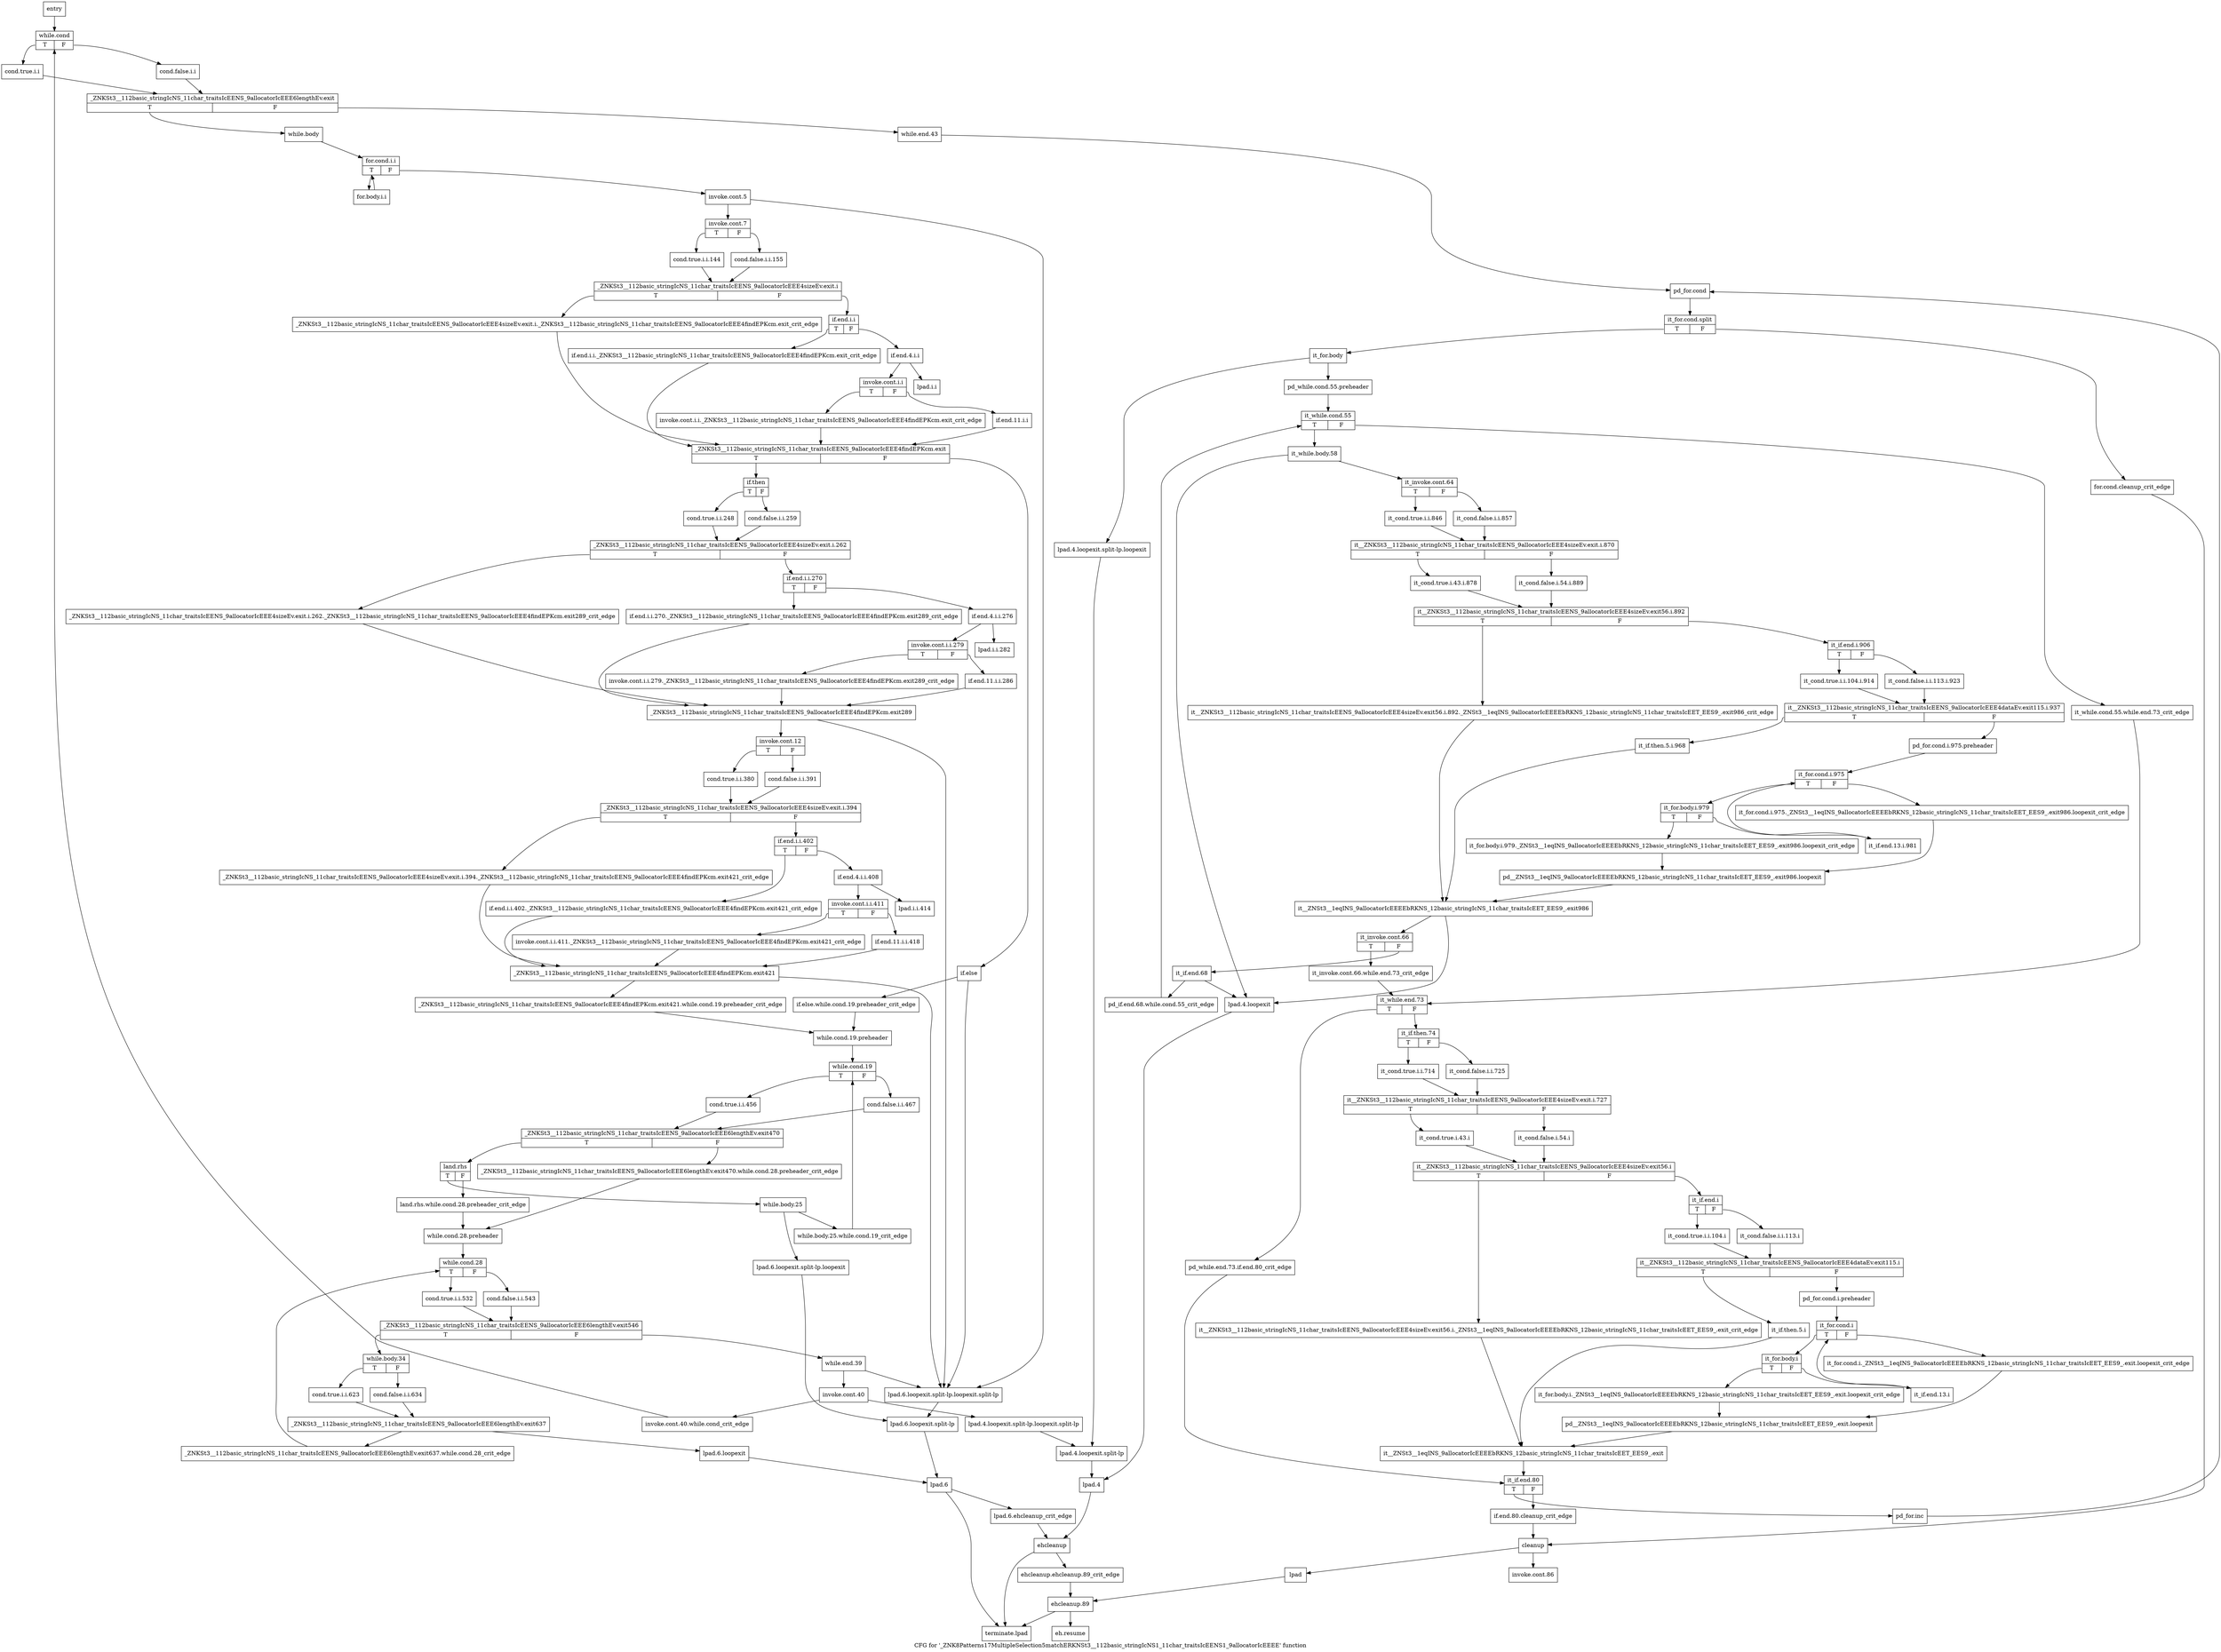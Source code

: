 digraph "CFG for '_ZNK8Patterns17MultipleSelection5matchERKNSt3__112basic_stringIcNS1_11char_traitsIcEENS1_9allocatorIcEEEE' function" {
	label="CFG for '_ZNK8Patterns17MultipleSelection5matchERKNSt3__112basic_stringIcNS1_11char_traitsIcEENS1_9allocatorIcEEEE' function";

	Node0x69141c0 [shape=record,label="{entry}"];
	Node0x69141c0 -> Node0x6914660;
	Node0x6914660 [shape=record,label="{while.cond|{<s0>T|<s1>F}}"];
	Node0x6914660:s0 -> Node0x6905fb0;
	Node0x6914660:s1 -> Node0x6906000;
	Node0x6905fb0 [shape=record,label="{cond.true.i.i}"];
	Node0x6905fb0 -> Node0x6906050;
	Node0x6906000 [shape=record,label="{cond.false.i.i}"];
	Node0x6906000 -> Node0x6906050;
	Node0x6906050 [shape=record,label="{_ZNKSt3__112basic_stringIcNS_11char_traitsIcEENS_9allocatorIcEEE6lengthEv.exit|{<s0>T|<s1>F}}"];
	Node0x6906050:s0 -> Node0x69060a0;
	Node0x6906050:s1 -> Node0x691b9a0;
	Node0x69060a0 [shape=record,label="{while.body}"];
	Node0x69060a0 -> Node0x69060f0;
	Node0x69060f0 [shape=record,label="{for.cond.i.i|{<s0>T|<s1>F}}"];
	Node0x69060f0:s0 -> Node0x6906140;
	Node0x69060f0:s1 -> Node0x6906190;
	Node0x6906140 [shape=record,label="{for.body.i.i}"];
	Node0x6906140 -> Node0x69060f0;
	Node0x6906190 [shape=record,label="{invoke.cont.5}"];
	Node0x6906190 -> Node0x69061e0;
	Node0x6906190 -> Node0x691b090;
	Node0x69061e0 [shape=record,label="{invoke.cont.7|{<s0>T|<s1>F}}"];
	Node0x69061e0:s0 -> Node0x6915490;
	Node0x69061e0:s1 -> Node0x69154e0;
	Node0x6915490 [shape=record,label="{cond.true.i.i.144}"];
	Node0x6915490 -> Node0x6915530;
	Node0x69154e0 [shape=record,label="{cond.false.i.i.155}"];
	Node0x69154e0 -> Node0x6915530;
	Node0x6915530 [shape=record,label="{_ZNKSt3__112basic_stringIcNS_11char_traitsIcEENS_9allocatorIcEEE4sizeEv.exit.i|{<s0>T|<s1>F}}"];
	Node0x6915530:s0 -> Node0x6915580;
	Node0x6915530:s1 -> Node0x69155d0;
	Node0x6915580 [shape=record,label="{_ZNKSt3__112basic_stringIcNS_11char_traitsIcEENS_9allocatorIcEEE4sizeEv.exit.i._ZNKSt3__112basic_stringIcNS_11char_traitsIcEENS_9allocatorIcEEE4findEPKcm.exit_crit_edge}"];
	Node0x6915580 -> Node0x691a550;
	Node0x69155d0 [shape=record,label="{if.end.i.i|{<s0>T|<s1>F}}"];
	Node0x69155d0:s0 -> Node0x6915620;
	Node0x69155d0:s1 -> Node0x6915670;
	Node0x6915620 [shape=record,label="{if.end.i.i._ZNKSt3__112basic_stringIcNS_11char_traitsIcEENS_9allocatorIcEEE4findEPKcm.exit_crit_edge}"];
	Node0x6915620 -> Node0x691a550;
	Node0x6915670 [shape=record,label="{if.end.4.i.i}"];
	Node0x6915670 -> Node0x69156c0;
	Node0x6915670 -> Node0x6915760;
	Node0x69156c0 [shape=record,label="{invoke.cont.i.i|{<s0>T|<s1>F}}"];
	Node0x69156c0:s0 -> Node0x6915710;
	Node0x69156c0:s1 -> Node0x691a500;
	Node0x6915710 [shape=record,label="{invoke.cont.i.i._ZNKSt3__112basic_stringIcNS_11char_traitsIcEENS_9allocatorIcEEE4findEPKcm.exit_crit_edge}"];
	Node0x6915710 -> Node0x691a550;
	Node0x6915760 [shape=record,label="{lpad.i.i}"];
	Node0x691a500 [shape=record,label="{if.end.11.i.i}"];
	Node0x691a500 -> Node0x691a550;
	Node0x691a550 [shape=record,label="{_ZNKSt3__112basic_stringIcNS_11char_traitsIcEENS_9allocatorIcEEE4findEPKcm.exit|{<s0>T|<s1>F}}"];
	Node0x691a550:s0 -> Node0x691a5a0;
	Node0x691a550:s1 -> Node0x691b1d0;
	Node0x691a5a0 [shape=record,label="{if.then|{<s0>T|<s1>F}}"];
	Node0x691a5a0:s0 -> Node0x691a5f0;
	Node0x691a5a0:s1 -> Node0x691a640;
	Node0x691a5f0 [shape=record,label="{cond.true.i.i.248}"];
	Node0x691a5f0 -> Node0x691a690;
	Node0x691a640 [shape=record,label="{cond.false.i.i.259}"];
	Node0x691a640 -> Node0x691a690;
	Node0x691a690 [shape=record,label="{_ZNKSt3__112basic_stringIcNS_11char_traitsIcEENS_9allocatorIcEEE4sizeEv.exit.i.262|{<s0>T|<s1>F}}"];
	Node0x691a690:s0 -> Node0x691a6e0;
	Node0x691a690:s1 -> Node0x691a730;
	Node0x691a6e0 [shape=record,label="{_ZNKSt3__112basic_stringIcNS_11char_traitsIcEENS_9allocatorIcEEE4sizeEv.exit.i.262._ZNKSt3__112basic_stringIcNS_11char_traitsIcEENS_9allocatorIcEEE4findEPKcm.exit289_crit_edge}"];
	Node0x691a6e0 -> Node0x691a960;
	Node0x691a730 [shape=record,label="{if.end.i.i.270|{<s0>T|<s1>F}}"];
	Node0x691a730:s0 -> Node0x691a780;
	Node0x691a730:s1 -> Node0x691a7d0;
	Node0x691a780 [shape=record,label="{if.end.i.i.270._ZNKSt3__112basic_stringIcNS_11char_traitsIcEENS_9allocatorIcEEE4findEPKcm.exit289_crit_edge}"];
	Node0x691a780 -> Node0x691a960;
	Node0x691a7d0 [shape=record,label="{if.end.4.i.i.276}"];
	Node0x691a7d0 -> Node0x691a820;
	Node0x691a7d0 -> Node0x691a8c0;
	Node0x691a820 [shape=record,label="{invoke.cont.i.i.279|{<s0>T|<s1>F}}"];
	Node0x691a820:s0 -> Node0x691a870;
	Node0x691a820:s1 -> Node0x691a910;
	Node0x691a870 [shape=record,label="{invoke.cont.i.i.279._ZNKSt3__112basic_stringIcNS_11char_traitsIcEENS_9allocatorIcEEE4findEPKcm.exit289_crit_edge}"];
	Node0x691a870 -> Node0x691a960;
	Node0x691a8c0 [shape=record,label="{lpad.i.i.282}"];
	Node0x691a910 [shape=record,label="{if.end.11.i.i.286}"];
	Node0x691a910 -> Node0x691a960;
	Node0x691a960 [shape=record,label="{_ZNKSt3__112basic_stringIcNS_11char_traitsIcEENS_9allocatorIcEEE4findEPKcm.exit289}"];
	Node0x691a960 -> Node0x691a9b0;
	Node0x691a960 -> Node0x691b090;
	Node0x691a9b0 [shape=record,label="{invoke.cont.12|{<s0>T|<s1>F}}"];
	Node0x691a9b0:s0 -> Node0x691aa00;
	Node0x691a9b0:s1 -> Node0x691aa50;
	Node0x691aa00 [shape=record,label="{cond.true.i.i.380}"];
	Node0x691aa00 -> Node0x691aaa0;
	Node0x691aa50 [shape=record,label="{cond.false.i.i.391}"];
	Node0x691aa50 -> Node0x691aaa0;
	Node0x691aaa0 [shape=record,label="{_ZNKSt3__112basic_stringIcNS_11char_traitsIcEENS_9allocatorIcEEE4sizeEv.exit.i.394|{<s0>T|<s1>F}}"];
	Node0x691aaa0:s0 -> Node0x691aaf0;
	Node0x691aaa0:s1 -> Node0x691ab40;
	Node0x691aaf0 [shape=record,label="{_ZNKSt3__112basic_stringIcNS_11char_traitsIcEENS_9allocatorIcEEE4sizeEv.exit.i.394._ZNKSt3__112basic_stringIcNS_11char_traitsIcEENS_9allocatorIcEEE4findEPKcm.exit421_crit_edge}"];
	Node0x691aaf0 -> Node0x691ad70;
	Node0x691ab40 [shape=record,label="{if.end.i.i.402|{<s0>T|<s1>F}}"];
	Node0x691ab40:s0 -> Node0x691ab90;
	Node0x691ab40:s1 -> Node0x691abe0;
	Node0x691ab90 [shape=record,label="{if.end.i.i.402._ZNKSt3__112basic_stringIcNS_11char_traitsIcEENS_9allocatorIcEEE4findEPKcm.exit421_crit_edge}"];
	Node0x691ab90 -> Node0x691ad70;
	Node0x691abe0 [shape=record,label="{if.end.4.i.i.408}"];
	Node0x691abe0 -> Node0x691ac30;
	Node0x691abe0 -> Node0x691acd0;
	Node0x691ac30 [shape=record,label="{invoke.cont.i.i.411|{<s0>T|<s1>F}}"];
	Node0x691ac30:s0 -> Node0x691ac80;
	Node0x691ac30:s1 -> Node0x691ad20;
	Node0x691ac80 [shape=record,label="{invoke.cont.i.i.411._ZNKSt3__112basic_stringIcNS_11char_traitsIcEENS_9allocatorIcEEE4findEPKcm.exit421_crit_edge}"];
	Node0x691ac80 -> Node0x691ad70;
	Node0x691acd0 [shape=record,label="{lpad.i.i.414}"];
	Node0x691ad20 [shape=record,label="{if.end.11.i.i.418}"];
	Node0x691ad20 -> Node0x691ad70;
	Node0x691ad70 [shape=record,label="{_ZNKSt3__112basic_stringIcNS_11char_traitsIcEENS_9allocatorIcEEE4findEPKcm.exit421}"];
	Node0x691ad70 -> Node0x691adc0;
	Node0x691ad70 -> Node0x691b090;
	Node0x691adc0 [shape=record,label="{_ZNKSt3__112basic_stringIcNS_11char_traitsIcEENS_9allocatorIcEEE4findEPKcm.exit421.while.cond.19.preheader_crit_edge}"];
	Node0x691adc0 -> Node0x691b270;
	Node0x691ae10 [shape=record,label="{lpad}"];
	Node0x691ae10 -> Node0x691cd50;
	Node0x691ae60 [shape=record,label="{lpad.4.loopexit}"];
	Node0x691ae60 -> Node0x691afa0;
	Node0x691aeb0 [shape=record,label="{lpad.4.loopexit.split-lp.loopexit}"];
	Node0x691aeb0 -> Node0x691af50;
	Node0x691af00 [shape=record,label="{lpad.4.loopexit.split-lp.loopexit.split-lp}"];
	Node0x691af00 -> Node0x691af50;
	Node0x691af50 [shape=record,label="{lpad.4.loopexit.split-lp}"];
	Node0x691af50 -> Node0x691afa0;
	Node0x691afa0 [shape=record,label="{lpad.4}"];
	Node0x691afa0 -> Node0x691ccb0;
	Node0x691aff0 [shape=record,label="{lpad.6.loopexit}"];
	Node0x691aff0 -> Node0x691b130;
	Node0x691b040 [shape=record,label="{lpad.6.loopexit.split-lp.loopexit}"];
	Node0x691b040 -> Node0x691b0e0;
	Node0x691b090 [shape=record,label="{lpad.6.loopexit.split-lp.loopexit.split-lp}"];
	Node0x691b090 -> Node0x691b0e0;
	Node0x691b0e0 [shape=record,label="{lpad.6.loopexit.split-lp}"];
	Node0x691b0e0 -> Node0x691b130;
	Node0x691b130 [shape=record,label="{lpad.6}"];
	Node0x691b130 -> Node0x691b180;
	Node0x691b130 -> Node0x691cdf0;
	Node0x691b180 [shape=record,label="{lpad.6.ehcleanup_crit_edge}"];
	Node0x691b180 -> Node0x691ccb0;
	Node0x691b1d0 [shape=record,label="{if.else}"];
	Node0x691b1d0 -> Node0x691b220;
	Node0x691b1d0 -> Node0x691b090;
	Node0x691b220 [shape=record,label="{if.else.while.cond.19.preheader_crit_edge}"];
	Node0x691b220 -> Node0x691b270;
	Node0x691b270 [shape=record,label="{while.cond.19.preheader}"];
	Node0x691b270 -> Node0x691b2c0;
	Node0x691b2c0 [shape=record,label="{while.cond.19|{<s0>T|<s1>F}}"];
	Node0x691b2c0:s0 -> Node0x691b310;
	Node0x691b2c0:s1 -> Node0x691b360;
	Node0x691b310 [shape=record,label="{cond.true.i.i.456}"];
	Node0x691b310 -> Node0x691b3b0;
	Node0x691b360 [shape=record,label="{cond.false.i.i.467}"];
	Node0x691b360 -> Node0x691b3b0;
	Node0x691b3b0 [shape=record,label="{_ZNKSt3__112basic_stringIcNS_11char_traitsIcEENS_9allocatorIcEEE6lengthEv.exit470|{<s0>T|<s1>F}}"];
	Node0x691b3b0:s0 -> Node0x691b450;
	Node0x691b3b0:s1 -> Node0x691b400;
	Node0x691b400 [shape=record,label="{_ZNKSt3__112basic_stringIcNS_11char_traitsIcEENS_9allocatorIcEEE6lengthEv.exit470.while.cond.28.preheader_crit_edge}"];
	Node0x691b400 -> Node0x691b4f0;
	Node0x691b450 [shape=record,label="{land.rhs|{<s0>T|<s1>F}}"];
	Node0x691b450:s0 -> Node0x691b540;
	Node0x691b450:s1 -> Node0x691b4a0;
	Node0x691b4a0 [shape=record,label="{land.rhs.while.cond.28.preheader_crit_edge}"];
	Node0x691b4a0 -> Node0x691b4f0;
	Node0x691b4f0 [shape=record,label="{while.cond.28.preheader}"];
	Node0x691b4f0 -> Node0x691b5e0;
	Node0x691b540 [shape=record,label="{while.body.25}"];
	Node0x691b540 -> Node0x691b590;
	Node0x691b540 -> Node0x691b040;
	Node0x691b590 [shape=record,label="{while.body.25.while.cond.19_crit_edge}"];
	Node0x691b590 -> Node0x691b2c0;
	Node0x691b5e0 [shape=record,label="{while.cond.28|{<s0>T|<s1>F}}"];
	Node0x691b5e0:s0 -> Node0x691b630;
	Node0x691b5e0:s1 -> Node0x691b680;
	Node0x691b630 [shape=record,label="{cond.true.i.i.532}"];
	Node0x691b630 -> Node0x691b6d0;
	Node0x691b680 [shape=record,label="{cond.false.i.i.543}"];
	Node0x691b680 -> Node0x691b6d0;
	Node0x691b6d0 [shape=record,label="{_ZNKSt3__112basic_stringIcNS_11char_traitsIcEENS_9allocatorIcEEE6lengthEv.exit546|{<s0>T|<s1>F}}"];
	Node0x691b6d0:s0 -> Node0x691b720;
	Node0x691b6d0:s1 -> Node0x691b8b0;
	Node0x691b720 [shape=record,label="{while.body.34|{<s0>T|<s1>F}}"];
	Node0x691b720:s0 -> Node0x691b770;
	Node0x691b720:s1 -> Node0x691b7c0;
	Node0x691b770 [shape=record,label="{cond.true.i.i.623}"];
	Node0x691b770 -> Node0x691b810;
	Node0x691b7c0 [shape=record,label="{cond.false.i.i.634}"];
	Node0x691b7c0 -> Node0x691b810;
	Node0x691b810 [shape=record,label="{_ZNKSt3__112basic_stringIcNS_11char_traitsIcEENS_9allocatorIcEEE6lengthEv.exit637}"];
	Node0x691b810 -> Node0x691b860;
	Node0x691b810 -> Node0x691aff0;
	Node0x691b860 [shape=record,label="{_ZNKSt3__112basic_stringIcNS_11char_traitsIcEENS_9allocatorIcEEE6lengthEv.exit637.while.cond.28_crit_edge}"];
	Node0x691b860 -> Node0x691b5e0;
	Node0x691b8b0 [shape=record,label="{while.end.39}"];
	Node0x691b8b0 -> Node0x691b900;
	Node0x691b8b0 -> Node0x691b090;
	Node0x691b900 [shape=record,label="{invoke.cont.40}"];
	Node0x691b900 -> Node0x691b950;
	Node0x691b900 -> Node0x691af00;
	Node0x691b950 [shape=record,label="{invoke.cont.40.while.cond_crit_edge}"];
	Node0x691b950 -> Node0x6914660;
	Node0x691b9a0 [shape=record,label="{while.end.43}"];
	Node0x691b9a0 -> Node0x691b9f0;
	Node0x691b9f0 [shape=record,label="{pd_for.cond}"];
	Node0x691b9f0 -> Node0xaeca630;
	Node0xaeca630 [shape=record,label="{it_for.cond.split|{<s0>T|<s1>F}}"];
	Node0xaeca630:s0 -> Node0x691ba90;
	Node0xaeca630:s1 -> Node0x691ba40;
	Node0x691ba40 [shape=record,label="{for.cond.cleanup_crit_edge}"];
	Node0x691ba40 -> Node0x691cc10;
	Node0x691ba90 [shape=record,label="{it_for.body}"];
	Node0x691ba90 -> Node0x691bae0;
	Node0x691ba90 -> Node0x691aeb0;
	Node0x691bae0 [shape=record,label="{pd_while.cond.55.preheader}"];
	Node0x691bae0 -> Node0x691bb30;
	Node0x691bb30 [shape=record,label="{it_while.cond.55|{<s0>T|<s1>F}}"];
	Node0x691bb30:s0 -> Node0x691bbd0;
	Node0x691bb30:s1 -> Node0x691bb80;
	Node0x691bb80 [shape=record,label="{it_while.cond.55.while.end.73_crit_edge}"];
	Node0x691bb80 -> Node0x691c3f0;
	Node0x691bbd0 [shape=record,label="{it_while.body.58}"];
	Node0x691bbd0 -> Node0x691bc20;
	Node0x691bbd0 -> Node0x691ae60;
	Node0x691bc20 [shape=record,label="{it_invoke.cont.64|{<s0>T|<s1>F}}"];
	Node0x691bc20:s0 -> Node0x691bc70;
	Node0x691bc20:s1 -> Node0x691bcc0;
	Node0x691bc70 [shape=record,label="{it_cond.true.i.i.846}"];
	Node0x691bc70 -> Node0x691bd10;
	Node0x691bcc0 [shape=record,label="{it_cond.false.i.i.857}"];
	Node0x691bcc0 -> Node0x691bd10;
	Node0x691bd10 [shape=record,label="{it__ZNKSt3__112basic_stringIcNS_11char_traitsIcEENS_9allocatorIcEEE4sizeEv.exit.i.870|{<s0>T|<s1>F}}"];
	Node0x691bd10:s0 -> Node0x691bd60;
	Node0x691bd10:s1 -> Node0x691bdb0;
	Node0x691bd60 [shape=record,label="{it_cond.true.i.43.i.878}"];
	Node0x691bd60 -> Node0x691be00;
	Node0x691bdb0 [shape=record,label="{it_cond.false.i.54.i.889}"];
	Node0x691bdb0 -> Node0x691be00;
	Node0x691be00 [shape=record,label="{it__ZNKSt3__112basic_stringIcNS_11char_traitsIcEENS_9allocatorIcEEE4sizeEv.exit56.i.892|{<s0>T|<s1>F}}"];
	Node0x691be00:s0 -> Node0x691be50;
	Node0x691be00:s1 -> Node0x691bea0;
	Node0x691be50 [shape=record,label="{it__ZNKSt3__112basic_stringIcNS_11char_traitsIcEENS_9allocatorIcEEE4sizeEv.exit56.i.892._ZNSt3__1eqINS_9allocatorIcEEEEbRKNS_12basic_stringIcNS_11char_traitsIcEET_EES9_.exit986_crit_edge}"];
	Node0x691be50 -> Node0x691c260;
	Node0x691bea0 [shape=record,label="{it_if.end.i.906|{<s0>T|<s1>F}}"];
	Node0x691bea0:s0 -> Node0x691bef0;
	Node0x691bea0:s1 -> Node0x691bf40;
	Node0x691bef0 [shape=record,label="{it_cond.true.i.i.104.i.914}"];
	Node0x691bef0 -> Node0x691bf90;
	Node0x691bf40 [shape=record,label="{it_cond.false.i.i.113.i.923}"];
	Node0x691bf40 -> Node0x691bf90;
	Node0x691bf90 [shape=record,label="{it__ZNKSt3__112basic_stringIcNS_11char_traitsIcEENS_9allocatorIcEEE4dataEv.exit115.i.937|{<s0>T|<s1>F}}"];
	Node0x691bf90:s0 -> Node0x691c030;
	Node0x691bf90:s1 -> Node0x691bfe0;
	Node0x691bfe0 [shape=record,label="{pd_for.cond.i.975.preheader}"];
	Node0x691bfe0 -> Node0x691c080;
	Node0x691c030 [shape=record,label="{it_if.then.5.i.968}"];
	Node0x691c030 -> Node0x691c260;
	Node0x691c080 [shape=record,label="{it_for.cond.i.975|{<s0>T|<s1>F}}"];
	Node0x691c080:s0 -> Node0x691c120;
	Node0x691c080:s1 -> Node0x691c0d0;
	Node0x691c0d0 [shape=record,label="{it_for.cond.i.975._ZNSt3__1eqINS_9allocatorIcEEEEbRKNS_12basic_stringIcNS_11char_traitsIcEET_EES9_.exit986.loopexit_crit_edge}"];
	Node0x691c0d0 -> Node0x691c210;
	Node0x691c120 [shape=record,label="{it_for.body.i.979|{<s0>T|<s1>F}}"];
	Node0x691c120:s0 -> Node0x691c170;
	Node0x691c120:s1 -> Node0x691c1c0;
	Node0x691c170 [shape=record,label="{it_for.body.i.979._ZNSt3__1eqINS_9allocatorIcEEEEbRKNS_12basic_stringIcNS_11char_traitsIcEET_EES9_.exit986.loopexit_crit_edge}"];
	Node0x691c170 -> Node0x691c210;
	Node0x691c1c0 [shape=record,label="{it_if.end.13.i.981}"];
	Node0x691c1c0 -> Node0x691c080;
	Node0x691c210 [shape=record,label="{pd__ZNSt3__1eqINS_9allocatorIcEEEEbRKNS_12basic_stringIcNS_11char_traitsIcEET_EES9_.exit986.loopexit}"];
	Node0x691c210 -> Node0x691c260;
	Node0x691c260 [shape=record,label="{it__ZNSt3__1eqINS_9allocatorIcEEEEbRKNS_12basic_stringIcNS_11char_traitsIcEET_EES9_.exit986}"];
	Node0x691c260 -> Node0x691c2b0;
	Node0x691c260 -> Node0x691ae60;
	Node0x691c2b0 [shape=record,label="{it_invoke.cont.66|{<s0>T|<s1>F}}"];
	Node0x691c2b0:s0 -> Node0x691c300;
	Node0x691c2b0:s1 -> Node0x691c350;
	Node0x691c300 [shape=record,label="{it_invoke.cont.66.while.end.73_crit_edge}"];
	Node0x691c300 -> Node0x691c3f0;
	Node0x691c350 [shape=record,label="{it_if.end.68}"];
	Node0x691c350 -> Node0x691c3a0;
	Node0x691c350 -> Node0x691ae60;
	Node0x691c3a0 [shape=record,label="{pd_if.end.68.while.cond.55_crit_edge}"];
	Node0x691c3a0 -> Node0x691bb30;
	Node0x691c3f0 [shape=record,label="{it_while.end.73|{<s0>T|<s1>F}}"];
	Node0x691c3f0:s0 -> Node0x691c440;
	Node0x691c3f0:s1 -> Node0x691c490;
	Node0x691c440 [shape=record,label="{pd_while.end.73.if.end.80_crit_edge}"];
	Node0x691c440 -> Node0x691cb20;
	Node0x691c490 [shape=record,label="{it_if.then.74|{<s0>T|<s1>F}}"];
	Node0x691c490:s0 -> Node0x691c4e0;
	Node0x691c490:s1 -> Node0x691c530;
	Node0x691c4e0 [shape=record,label="{it_cond.true.i.i.714}"];
	Node0x691c4e0 -> Node0x691c580;
	Node0x691c530 [shape=record,label="{it_cond.false.i.i.725}"];
	Node0x691c530 -> Node0x691c580;
	Node0x691c580 [shape=record,label="{it__ZNKSt3__112basic_stringIcNS_11char_traitsIcEENS_9allocatorIcEEE4sizeEv.exit.i.727|{<s0>T|<s1>F}}"];
	Node0x691c580:s0 -> Node0x691c5d0;
	Node0x691c580:s1 -> Node0x691c620;
	Node0x691c5d0 [shape=record,label="{it_cond.true.i.43.i}"];
	Node0x691c5d0 -> Node0x691c670;
	Node0x691c620 [shape=record,label="{it_cond.false.i.54.i}"];
	Node0x691c620 -> Node0x691c670;
	Node0x691c670 [shape=record,label="{it__ZNKSt3__112basic_stringIcNS_11char_traitsIcEENS_9allocatorIcEEE4sizeEv.exit56.i|{<s0>T|<s1>F}}"];
	Node0x691c670:s0 -> Node0x691c6c0;
	Node0x691c670:s1 -> Node0x691c710;
	Node0x691c6c0 [shape=record,label="{it__ZNKSt3__112basic_stringIcNS_11char_traitsIcEENS_9allocatorIcEEE4sizeEv.exit56.i._ZNSt3__1eqINS_9allocatorIcEEEEbRKNS_12basic_stringIcNS_11char_traitsIcEET_EES9_.exit_crit_edge}"];
	Node0x691c6c0 -> Node0x691cad0;
	Node0x691c710 [shape=record,label="{it_if.end.i|{<s0>T|<s1>F}}"];
	Node0x691c710:s0 -> Node0x691c760;
	Node0x691c710:s1 -> Node0x691c7b0;
	Node0x691c760 [shape=record,label="{it_cond.true.i.i.104.i}"];
	Node0x691c760 -> Node0x691c800;
	Node0x691c7b0 [shape=record,label="{it_cond.false.i.i.113.i}"];
	Node0x691c7b0 -> Node0x691c800;
	Node0x691c800 [shape=record,label="{it__ZNKSt3__112basic_stringIcNS_11char_traitsIcEENS_9allocatorIcEEE4dataEv.exit115.i|{<s0>T|<s1>F}}"];
	Node0x691c800:s0 -> Node0x691c8a0;
	Node0x691c800:s1 -> Node0x691c850;
	Node0x691c850 [shape=record,label="{pd_for.cond.i.preheader}"];
	Node0x691c850 -> Node0x691c8f0;
	Node0x691c8a0 [shape=record,label="{it_if.then.5.i}"];
	Node0x691c8a0 -> Node0x691cad0;
	Node0x691c8f0 [shape=record,label="{it_for.cond.i|{<s0>T|<s1>F}}"];
	Node0x691c8f0:s0 -> Node0x691c990;
	Node0x691c8f0:s1 -> Node0x691c940;
	Node0x691c940 [shape=record,label="{it_for.cond.i._ZNSt3__1eqINS_9allocatorIcEEEEbRKNS_12basic_stringIcNS_11char_traitsIcEET_EES9_.exit.loopexit_crit_edge}"];
	Node0x691c940 -> Node0x691ca80;
	Node0x691c990 [shape=record,label="{it_for.body.i|{<s0>T|<s1>F}}"];
	Node0x691c990:s0 -> Node0x691c9e0;
	Node0x691c990:s1 -> Node0x691ca30;
	Node0x691c9e0 [shape=record,label="{it_for.body.i._ZNSt3__1eqINS_9allocatorIcEEEEbRKNS_12basic_stringIcNS_11char_traitsIcEET_EES9_.exit.loopexit_crit_edge}"];
	Node0x691c9e0 -> Node0x691ca80;
	Node0x691ca30 [shape=record,label="{it_if.end.13.i}"];
	Node0x691ca30 -> Node0x691c8f0;
	Node0x691ca80 [shape=record,label="{pd__ZNSt3__1eqINS_9allocatorIcEEEEbRKNS_12basic_stringIcNS_11char_traitsIcEET_EES9_.exit.loopexit}"];
	Node0x691ca80 -> Node0x691cad0;
	Node0x691cad0 [shape=record,label="{it__ZNSt3__1eqINS_9allocatorIcEEEEbRKNS_12basic_stringIcNS_11char_traitsIcEET_EES9_.exit}"];
	Node0x691cad0 -> Node0x691cb20;
	Node0x691cb20 [shape=record,label="{it_if.end.80|{<s0>T|<s1>F}}"];
	Node0x691cb20:s0 -> Node0x691cbc0;
	Node0x691cb20:s1 -> Node0x691cb70;
	Node0x691cb70 [shape=record,label="{if.end.80.cleanup_crit_edge}"];
	Node0x691cb70 -> Node0x691cc10;
	Node0x691cbc0 [shape=record,label="{pd_for.inc}"];
	Node0x691cbc0 -> Node0x691b9f0;
	Node0x691cc10 [shape=record,label="{cleanup}"];
	Node0x691cc10 -> Node0x691cc60;
	Node0x691cc10 -> Node0x691ae10;
	Node0x691cc60 [shape=record,label="{invoke.cont.86}"];
	Node0x691ccb0 [shape=record,label="{ehcleanup}"];
	Node0x691ccb0 -> Node0x691cd00;
	Node0x691ccb0 -> Node0x691cdf0;
	Node0x691cd00 [shape=record,label="{ehcleanup.ehcleanup.89_crit_edge}"];
	Node0x691cd00 -> Node0x691cd50;
	Node0x691cd50 [shape=record,label="{ehcleanup.89}"];
	Node0x691cd50 -> Node0x691cda0;
	Node0x691cd50 -> Node0x691cdf0;
	Node0x691cda0 [shape=record,label="{eh.resume}"];
	Node0x691cdf0 [shape=record,label="{terminate.lpad}"];
}
